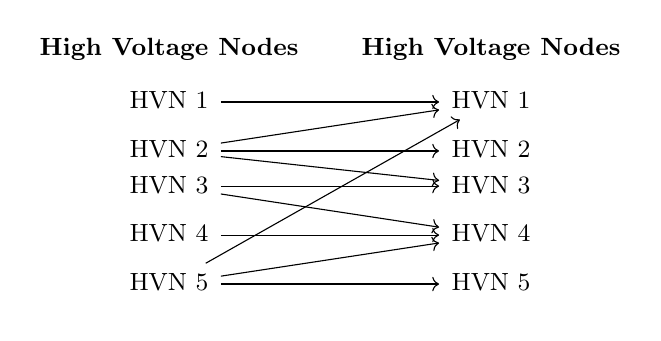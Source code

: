     \begin{tikzcd}[font=\small, column sep=0.5cm, row sep=0.5cm]
    \textbf{High Voltage Nodes}&\textbf{High Voltage Nodes}\\[-10pt]
    \text{HVN 1}\arrow{r}&\text{HVN 1}\\[-10pt]
    \text{HVN 2}\arrow{ur}\arrow{r}\arrow{dr}&\text{HVN 2}\\[-15pt]
    \text{HVN 3}\arrow{r}\arrow{dr}&\text{HVN 3}\\[-10pt]
    \text{HVN 4}\arrow{r}&\text{HVN 4}\\[-10pt]
    \text{HVN 5}\arrow{uuuur}\arrow{ur}\arrow{r}&\text{HVN 5}\\[-10pt]
    \end{tikzcd}